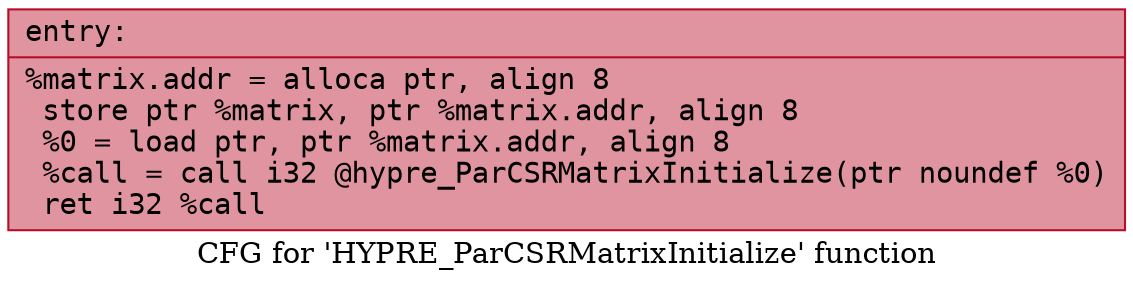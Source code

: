 digraph "CFG for 'HYPRE_ParCSRMatrixInitialize' function" {
	label="CFG for 'HYPRE_ParCSRMatrixInitialize' function";

	Node0x562ae1c61050 [shape=record,color="#b70d28ff", style=filled, fillcolor="#b70d2870" fontname="Courier",label="{entry:\l|  %matrix.addr = alloca ptr, align 8\l  store ptr %matrix, ptr %matrix.addr, align 8\l  %0 = load ptr, ptr %matrix.addr, align 8\l  %call = call i32 @hypre_ParCSRMatrixInitialize(ptr noundef %0)\l  ret i32 %call\l}"];
}
